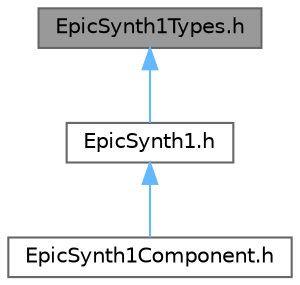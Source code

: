 digraph "EpicSynth1Types.h"
{
 // INTERACTIVE_SVG=YES
 // LATEX_PDF_SIZE
  bgcolor="transparent";
  edge [fontname=Helvetica,fontsize=10,labelfontname=Helvetica,labelfontsize=10];
  node [fontname=Helvetica,fontsize=10,shape=box,height=0.2,width=0.4];
  Node1 [id="Node000001",label="EpicSynth1Types.h",height=0.2,width=0.4,color="gray40", fillcolor="grey60", style="filled", fontcolor="black",tooltip=" "];
  Node1 -> Node2 [id="edge1_Node000001_Node000002",dir="back",color="steelblue1",style="solid",tooltip=" "];
  Node2 [id="Node000002",label="EpicSynth1.h",height=0.2,width=0.4,color="grey40", fillcolor="white", style="filled",URL="$dd/d6b/EpicSynth1_8h.html",tooltip=" "];
  Node2 -> Node3 [id="edge2_Node000002_Node000003",dir="back",color="steelblue1",style="solid",tooltip=" "];
  Node3 [id="Node000003",label="EpicSynth1Component.h",height=0.2,width=0.4,color="grey40", fillcolor="white", style="filled",URL="$d5/d2f/EpicSynth1Component_8h.html",tooltip=" "];
}
